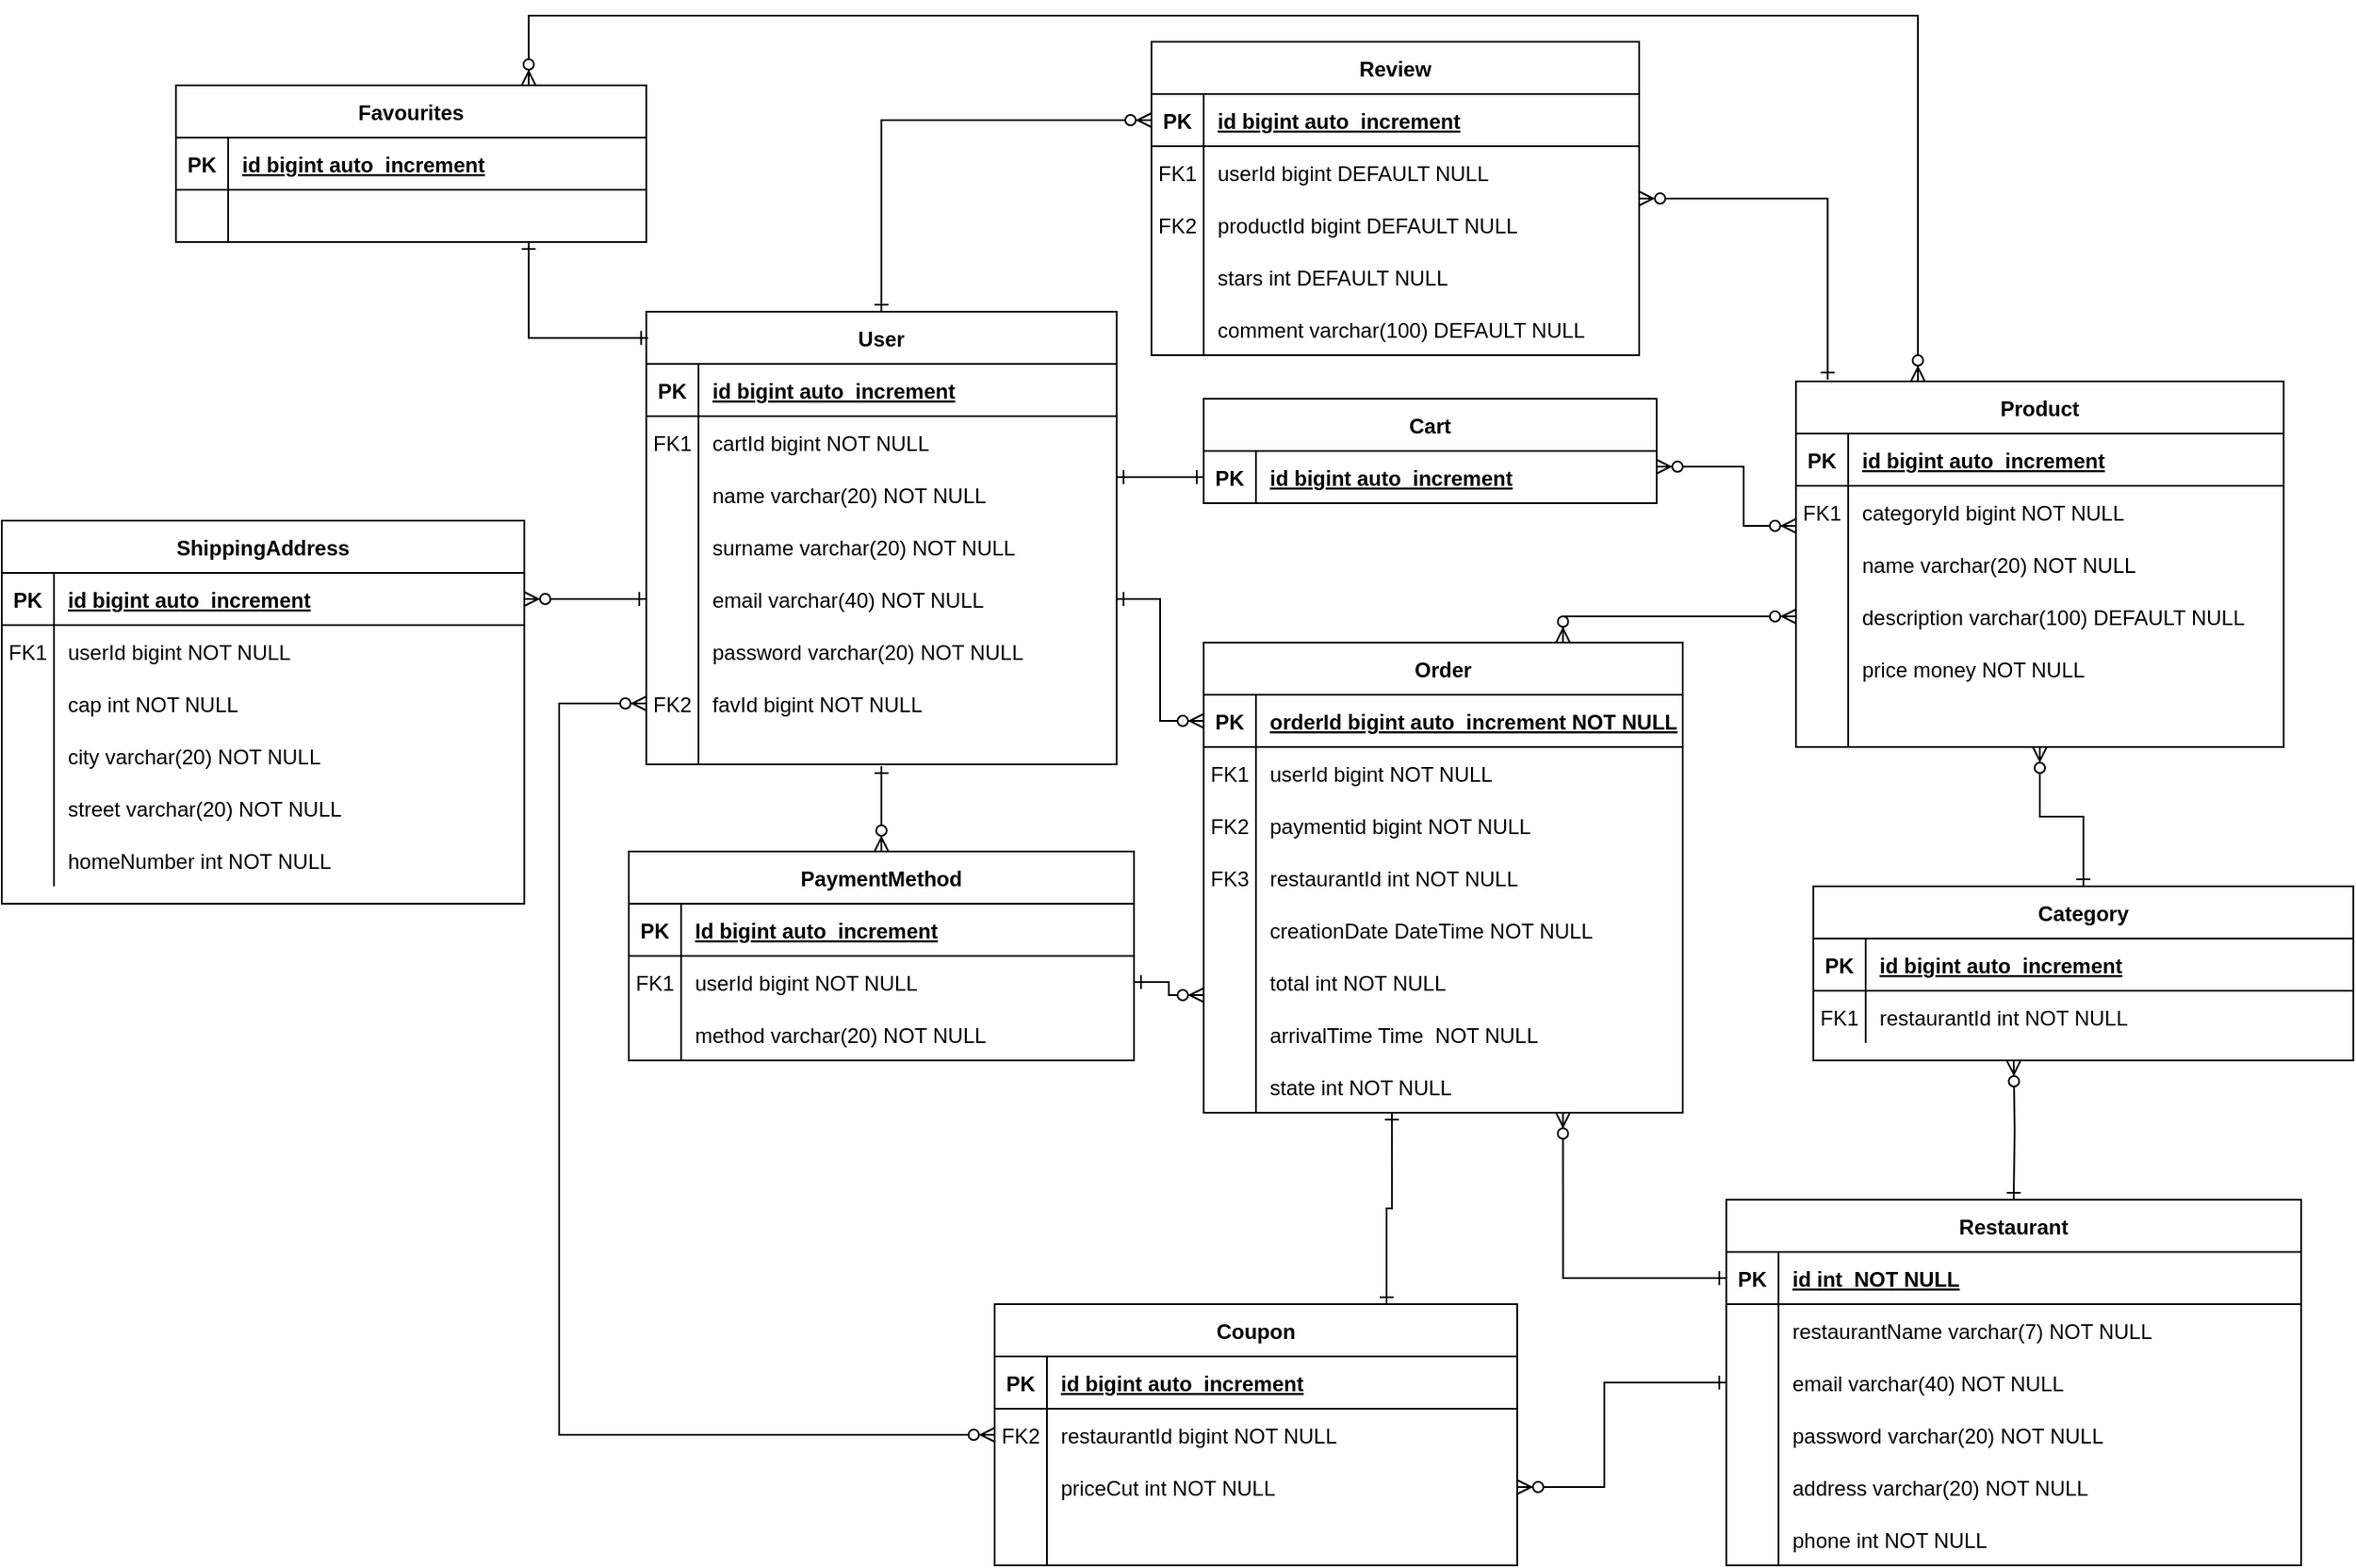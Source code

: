 <mxfile version="14.9.6" type="device"><diagram id="R2lEEEUBdFMjLlhIrx00" name="Page-1"><mxGraphModel dx="2272" dy="752" grid="1" gridSize="10" guides="1" tooltips="1" connect="1" arrows="1" fold="1" page="1" pageScale="1" pageWidth="850" pageHeight="1100" math="0" shadow="0" extFonts="Permanent Marker^https://fonts.googleapis.com/css?family=Permanent+Marker"><root><mxCell id="0"/><mxCell id="1" parent="0"/><mxCell id="C-vyLk0tnHw3VtMMgP7b-1" value="" style="edgeStyle=entityRelationEdgeStyle;endArrow=ERone;startArrow=ERone;endFill=0;startFill=0;entryX=1;entryY=0.167;entryDx=0;entryDy=0;exitX=0;exitY=0.5;exitDx=0;exitDy=0;entryPerimeter=0;" parent="1" source="C-vyLk0tnHw3VtMMgP7b-24" target="CeH41WI6BC9o4BVHSOyD-14" edge="1"><mxGeometry width="100" height="100" relative="1" as="geometry"><mxPoint x="340" y="720" as="sourcePoint"/><mxPoint x="440" y="620" as="targetPoint"/></mxGeometry></mxCell><mxCell id="C-vyLk0tnHw3VtMMgP7b-2" value="User" style="shape=table;startSize=30;container=1;collapsible=1;childLayout=tableLayout;fixedRows=1;rowLines=0;fontStyle=1;align=center;resizeLast=1;" parent="1" vertex="1"><mxGeometry x="120" y="270" width="270" height="260" as="geometry"/></mxCell><mxCell id="C-vyLk0tnHw3VtMMgP7b-3" value="" style="shape=partialRectangle;collapsible=0;dropTarget=0;pointerEvents=0;fillColor=none;points=[[0,0.5],[1,0.5]];portConstraint=eastwest;top=0;left=0;right=0;bottom=1;" parent="C-vyLk0tnHw3VtMMgP7b-2" vertex="1"><mxGeometry y="30" width="270" height="30" as="geometry"/></mxCell><mxCell id="C-vyLk0tnHw3VtMMgP7b-4" value="PK" style="shape=partialRectangle;overflow=hidden;connectable=0;fillColor=none;top=0;left=0;bottom=0;right=0;fontStyle=1;" parent="C-vyLk0tnHw3VtMMgP7b-3" vertex="1"><mxGeometry width="30" height="30" as="geometry"/></mxCell><mxCell id="C-vyLk0tnHw3VtMMgP7b-5" value="id bigint auto_increment " style="shape=partialRectangle;overflow=hidden;connectable=0;fillColor=none;top=0;left=0;bottom=0;right=0;align=left;spacingLeft=6;fontStyle=5;" parent="C-vyLk0tnHw3VtMMgP7b-3" vertex="1"><mxGeometry x="30" width="240" height="30" as="geometry"/></mxCell><mxCell id="C-vyLk0tnHw3VtMMgP7b-9" value="" style="shape=partialRectangle;collapsible=0;dropTarget=0;pointerEvents=0;fillColor=none;points=[[0,0.5],[1,0.5]];portConstraint=eastwest;top=0;left=0;right=0;bottom=0;" parent="C-vyLk0tnHw3VtMMgP7b-2" vertex="1"><mxGeometry y="60" width="270" height="30" as="geometry"/></mxCell><mxCell id="C-vyLk0tnHw3VtMMgP7b-10" value="FK1" style="shape=partialRectangle;overflow=hidden;connectable=0;fillColor=none;top=0;left=0;bottom=0;right=0;" parent="C-vyLk0tnHw3VtMMgP7b-9" vertex="1"><mxGeometry width="30" height="30" as="geometry"/></mxCell><mxCell id="C-vyLk0tnHw3VtMMgP7b-11" value="cartId bigint NOT NULL" style="shape=partialRectangle;overflow=hidden;connectable=0;fillColor=none;top=0;left=0;bottom=0;right=0;align=left;spacingLeft=6;" parent="C-vyLk0tnHw3VtMMgP7b-9" vertex="1"><mxGeometry x="30" width="240" height="30" as="geometry"/></mxCell><mxCell id="CeH41WI6BC9o4BVHSOyD-14" value="" style="shape=partialRectangle;collapsible=0;dropTarget=0;pointerEvents=0;fillColor=none;points=[[0,0.5],[1,0.5]];portConstraint=eastwest;top=0;left=0;right=0;bottom=0;" parent="C-vyLk0tnHw3VtMMgP7b-2" vertex="1"><mxGeometry y="90" width="270" height="30" as="geometry"/></mxCell><mxCell id="CeH41WI6BC9o4BVHSOyD-15" value="" style="shape=partialRectangle;overflow=hidden;connectable=0;fillColor=none;top=0;left=0;bottom=0;right=0;" parent="CeH41WI6BC9o4BVHSOyD-14" vertex="1"><mxGeometry width="30" height="30" as="geometry"/></mxCell><mxCell id="CeH41WI6BC9o4BVHSOyD-16" value="name varchar(20) NOT NULL" style="shape=partialRectangle;overflow=hidden;connectable=0;fillColor=none;top=0;left=0;bottom=0;right=0;align=left;spacingLeft=6;" parent="CeH41WI6BC9o4BVHSOyD-14" vertex="1"><mxGeometry x="30" width="240" height="30" as="geometry"/></mxCell><mxCell id="CeH41WI6BC9o4BVHSOyD-17" value="" style="shape=partialRectangle;collapsible=0;dropTarget=0;pointerEvents=0;fillColor=none;points=[[0,0.5],[1,0.5]];portConstraint=eastwest;top=0;left=0;right=0;bottom=0;" parent="C-vyLk0tnHw3VtMMgP7b-2" vertex="1"><mxGeometry y="120" width="270" height="30" as="geometry"/></mxCell><mxCell id="CeH41WI6BC9o4BVHSOyD-18" value="" style="shape=partialRectangle;overflow=hidden;connectable=0;fillColor=none;top=0;left=0;bottom=0;right=0;" parent="CeH41WI6BC9o4BVHSOyD-17" vertex="1"><mxGeometry width="30" height="30" as="geometry"/></mxCell><mxCell id="CeH41WI6BC9o4BVHSOyD-19" value="surname varchar(20) NOT NULL" style="shape=partialRectangle;overflow=hidden;connectable=0;fillColor=none;top=0;left=0;bottom=0;right=0;align=left;spacingLeft=6;" parent="CeH41WI6BC9o4BVHSOyD-17" vertex="1"><mxGeometry x="30" width="240" height="30" as="geometry"/></mxCell><mxCell id="CeH41WI6BC9o4BVHSOyD-20" value="" style="shape=partialRectangle;collapsible=0;dropTarget=0;pointerEvents=0;fillColor=none;points=[[0,0.5],[1,0.5]];portConstraint=eastwest;top=0;left=0;right=0;bottom=0;" parent="C-vyLk0tnHw3VtMMgP7b-2" vertex="1"><mxGeometry y="150" width="270" height="30" as="geometry"/></mxCell><mxCell id="CeH41WI6BC9o4BVHSOyD-21" value="" style="shape=partialRectangle;overflow=hidden;connectable=0;fillColor=none;top=0;left=0;bottom=0;right=0;" parent="CeH41WI6BC9o4BVHSOyD-20" vertex="1"><mxGeometry width="30" height="30" as="geometry"/></mxCell><mxCell id="CeH41WI6BC9o4BVHSOyD-22" value="email varchar(40) NOT NULL" style="shape=partialRectangle;overflow=hidden;connectable=0;fillColor=none;top=0;left=0;bottom=0;right=0;align=left;spacingLeft=6;" parent="CeH41WI6BC9o4BVHSOyD-20" vertex="1"><mxGeometry x="30" width="240" height="30" as="geometry"/></mxCell><mxCell id="CeH41WI6BC9o4BVHSOyD-23" value="" style="shape=partialRectangle;collapsible=0;dropTarget=0;pointerEvents=0;fillColor=none;points=[[0,0.5],[1,0.5]];portConstraint=eastwest;top=0;left=0;right=0;bottom=0;" parent="C-vyLk0tnHw3VtMMgP7b-2" vertex="1"><mxGeometry y="180" width="270" height="30" as="geometry"/></mxCell><mxCell id="CeH41WI6BC9o4BVHSOyD-24" value="" style="shape=partialRectangle;overflow=hidden;connectable=0;fillColor=none;top=0;left=0;bottom=0;right=0;" parent="CeH41WI6BC9o4BVHSOyD-23" vertex="1"><mxGeometry width="30" height="30" as="geometry"/></mxCell><mxCell id="CeH41WI6BC9o4BVHSOyD-25" value="password varchar(20) NOT NULL" style="shape=partialRectangle;overflow=hidden;connectable=0;fillColor=none;top=0;left=0;bottom=0;right=0;align=left;spacingLeft=6;" parent="CeH41WI6BC9o4BVHSOyD-23" vertex="1"><mxGeometry x="30" width="240" height="30" as="geometry"/></mxCell><mxCell id="CeH41WI6BC9o4BVHSOyD-11" value="" style="shape=partialRectangle;collapsible=0;dropTarget=0;pointerEvents=0;fillColor=none;points=[[0,0.5],[1,0.5]];portConstraint=eastwest;top=0;left=0;right=0;bottom=0;" parent="C-vyLk0tnHw3VtMMgP7b-2" vertex="1"><mxGeometry y="210" width="270" height="30" as="geometry"/></mxCell><mxCell id="CeH41WI6BC9o4BVHSOyD-12" value="FK2" style="shape=partialRectangle;overflow=hidden;connectable=0;fillColor=none;top=0;left=0;bottom=0;right=0;" parent="CeH41WI6BC9o4BVHSOyD-11" vertex="1"><mxGeometry width="30" height="30" as="geometry"/></mxCell><mxCell id="CeH41WI6BC9o4BVHSOyD-13" value="favId bigint NOT NULL" style="shape=partialRectangle;overflow=hidden;connectable=0;fillColor=none;top=0;left=0;bottom=0;right=0;align=left;spacingLeft=6;" parent="CeH41WI6BC9o4BVHSOyD-11" vertex="1"><mxGeometry x="30" width="240" height="30" as="geometry"/></mxCell><mxCell id="C-vyLk0tnHw3VtMMgP7b-6" value="" style="shape=partialRectangle;collapsible=0;dropTarget=0;pointerEvents=0;fillColor=none;points=[[0,0.5],[1,0.5]];portConstraint=eastwest;top=0;left=0;right=0;bottom=0;" parent="C-vyLk0tnHw3VtMMgP7b-2" vertex="1"><mxGeometry y="240" width="270" height="20" as="geometry"/></mxCell><mxCell id="C-vyLk0tnHw3VtMMgP7b-7" value="" style="shape=partialRectangle;overflow=hidden;connectable=0;fillColor=none;top=0;left=0;bottom=0;right=0;" parent="C-vyLk0tnHw3VtMMgP7b-6" vertex="1"><mxGeometry width="30" height="20" as="geometry"/></mxCell><mxCell id="C-vyLk0tnHw3VtMMgP7b-8" value="" style="shape=partialRectangle;overflow=hidden;connectable=0;fillColor=none;top=0;left=0;bottom=0;right=0;align=left;spacingLeft=6;" parent="C-vyLk0tnHw3VtMMgP7b-6" vertex="1"><mxGeometry x="30" width="240" height="20" as="geometry"/></mxCell><mxCell id="C-vyLk0tnHw3VtMMgP7b-23" value="Cart" style="shape=table;startSize=30;container=1;collapsible=1;childLayout=tableLayout;fixedRows=1;rowLines=0;fontStyle=1;align=center;resizeLast=1;" parent="1" vertex="1"><mxGeometry x="440" y="320" width="260" height="60" as="geometry"/></mxCell><mxCell id="C-vyLk0tnHw3VtMMgP7b-24" value="" style="shape=partialRectangle;collapsible=0;dropTarget=0;pointerEvents=0;fillColor=none;points=[[0,0.5],[1,0.5]];portConstraint=eastwest;top=0;left=0;right=0;bottom=1;" parent="C-vyLk0tnHw3VtMMgP7b-23" vertex="1"><mxGeometry y="30" width="260" height="30" as="geometry"/></mxCell><mxCell id="C-vyLk0tnHw3VtMMgP7b-25" value="PK" style="shape=partialRectangle;overflow=hidden;connectable=0;fillColor=none;top=0;left=0;bottom=0;right=0;fontStyle=1;" parent="C-vyLk0tnHw3VtMMgP7b-24" vertex="1"><mxGeometry width="30" height="30" as="geometry"/></mxCell><mxCell id="C-vyLk0tnHw3VtMMgP7b-26" value="id bigint auto_increment" style="shape=partialRectangle;overflow=hidden;connectable=0;fillColor=none;top=0;left=0;bottom=0;right=0;align=left;spacingLeft=6;fontStyle=5;" parent="C-vyLk0tnHw3VtMMgP7b-24" vertex="1"><mxGeometry x="30" width="230" height="30" as="geometry"/></mxCell><mxCell id="CeH41WI6BC9o4BVHSOyD-59" style="edgeStyle=orthogonalEdgeStyle;rounded=0;orthogonalLoop=1;jettySize=auto;html=1;exitX=0.5;exitY=0;exitDx=0;exitDy=0;startArrow=ERzeroToMany;startFill=1;endArrow=ERone;endFill=0;" parent="1" source="CeH41WI6BC9o4BVHSOyD-30" edge="1"><mxGeometry relative="1" as="geometry"><mxPoint x="255" y="531" as="targetPoint"/><Array as="points"><mxPoint x="255" y="531"/></Array></mxGeometry></mxCell><mxCell id="CeH41WI6BC9o4BVHSOyD-30" value="PaymentMethod" style="shape=table;startSize=30;container=1;collapsible=1;childLayout=tableLayout;fixedRows=1;rowLines=0;fontStyle=1;align=center;resizeLast=1;" parent="1" vertex="1"><mxGeometry x="110" y="580" width="290" height="120" as="geometry"/></mxCell><mxCell id="CeH41WI6BC9o4BVHSOyD-31" value="" style="shape=partialRectangle;collapsible=0;dropTarget=0;pointerEvents=0;fillColor=none;top=0;left=0;bottom=1;right=0;points=[[0,0.5],[1,0.5]];portConstraint=eastwest;" parent="CeH41WI6BC9o4BVHSOyD-30" vertex="1"><mxGeometry y="30" width="290" height="30" as="geometry"/></mxCell><mxCell id="CeH41WI6BC9o4BVHSOyD-32" value="PK" style="shape=partialRectangle;connectable=0;fillColor=none;top=0;left=0;bottom=0;right=0;fontStyle=1;overflow=hidden;" parent="CeH41WI6BC9o4BVHSOyD-31" vertex="1"><mxGeometry width="30" height="30" as="geometry"/></mxCell><mxCell id="CeH41WI6BC9o4BVHSOyD-33" value="Id bigint auto_increment" style="shape=partialRectangle;connectable=0;fillColor=none;top=0;left=0;bottom=0;right=0;align=left;spacingLeft=6;fontStyle=5;overflow=hidden;" parent="CeH41WI6BC9o4BVHSOyD-31" vertex="1"><mxGeometry x="30" width="260" height="30" as="geometry"/></mxCell><mxCell id="w4jnXNcKCKi4b3w4N-5O-28" value="" style="shape=partialRectangle;collapsible=0;dropTarget=0;pointerEvents=0;fillColor=none;top=0;left=0;bottom=0;right=0;points=[[0,0.5],[1,0.5]];portConstraint=eastwest;" parent="CeH41WI6BC9o4BVHSOyD-30" vertex="1"><mxGeometry y="60" width="290" height="30" as="geometry"/></mxCell><mxCell id="w4jnXNcKCKi4b3w4N-5O-29" value="FK1" style="shape=partialRectangle;connectable=0;fillColor=none;top=0;left=0;bottom=0;right=0;editable=1;overflow=hidden;" parent="w4jnXNcKCKi4b3w4N-5O-28" vertex="1"><mxGeometry width="30" height="30" as="geometry"/></mxCell><mxCell id="w4jnXNcKCKi4b3w4N-5O-30" value="userId bigint NOT NULL" style="shape=partialRectangle;connectable=0;fillColor=none;top=0;left=0;bottom=0;right=0;align=left;spacingLeft=6;overflow=hidden;" parent="w4jnXNcKCKi4b3w4N-5O-28" vertex="1"><mxGeometry x="30" width="260" height="30" as="geometry"/></mxCell><mxCell id="v0Ko7H9v9p0cmVI43iNv-5" value="" style="shape=partialRectangle;collapsible=0;dropTarget=0;pointerEvents=0;fillColor=none;top=0;left=0;bottom=0;right=0;points=[[0,0.5],[1,0.5]];portConstraint=eastwest;" parent="CeH41WI6BC9o4BVHSOyD-30" vertex="1"><mxGeometry y="90" width="290" height="30" as="geometry"/></mxCell><mxCell id="v0Ko7H9v9p0cmVI43iNv-6" value="" style="shape=partialRectangle;connectable=0;fillColor=none;top=0;left=0;bottom=0;right=0;editable=1;overflow=hidden;" parent="v0Ko7H9v9p0cmVI43iNv-5" vertex="1"><mxGeometry width="30" height="30" as="geometry"/></mxCell><mxCell id="v0Ko7H9v9p0cmVI43iNv-7" value="method varchar(20) NOT NULL" style="shape=partialRectangle;connectable=0;fillColor=none;top=0;left=0;bottom=0;right=0;align=left;spacingLeft=6;overflow=hidden;" parent="v0Ko7H9v9p0cmVI43iNv-5" vertex="1"><mxGeometry x="30" width="260" height="30" as="geometry"/></mxCell><mxCell id="CeH41WI6BC9o4BVHSOyD-61" style="edgeStyle=orthogonalEdgeStyle;rounded=0;orthogonalLoop=1;jettySize=auto;html=1;exitX=0;exitY=0.75;exitDx=0;exitDy=0;entryX=1;entryY=0.5;entryDx=0;entryDy=0;startArrow=ERzeroToMany;startFill=1;endArrow=ERone;endFill=0;" parent="1" source="CeH41WI6BC9o4BVHSOyD-46" target="w4jnXNcKCKi4b3w4N-5O-28" edge="1"><mxGeometry relative="1" as="geometry"/></mxCell><mxCell id="CeH41WI6BC9o4BVHSOyD-105" style="edgeStyle=orthogonalEdgeStyle;rounded=0;orthogonalLoop=1;jettySize=auto;html=1;exitX=0.75;exitY=1;exitDx=0;exitDy=0;entryX=0;entryY=0.5;entryDx=0;entryDy=0;startArrow=ERzeroToMany;startFill=1;endArrow=ERone;endFill=0;" parent="1" source="CeH41WI6BC9o4BVHSOyD-46" target="CeH41WI6BC9o4BVHSOyD-92" edge="1"><mxGeometry relative="1" as="geometry"><Array as="points"><mxPoint x="646" y="825"/></Array></mxGeometry></mxCell><mxCell id="CeH41WI6BC9o4BVHSOyD-46" value="Order" style="shape=table;startSize=30;container=1;collapsible=1;childLayout=tableLayout;fixedRows=1;rowLines=0;fontStyle=1;align=center;resizeLast=1;" parent="1" vertex="1"><mxGeometry x="440" y="460" width="275" height="270" as="geometry"/></mxCell><mxCell id="CeH41WI6BC9o4BVHSOyD-47" value="" style="shape=partialRectangle;collapsible=0;dropTarget=0;pointerEvents=0;fillColor=none;top=0;left=0;bottom=1;right=0;points=[[0,0.5],[1,0.5]];portConstraint=eastwest;" parent="CeH41WI6BC9o4BVHSOyD-46" vertex="1"><mxGeometry y="30" width="275" height="30" as="geometry"/></mxCell><mxCell id="CeH41WI6BC9o4BVHSOyD-48" value="PK" style="shape=partialRectangle;connectable=0;fillColor=none;top=0;left=0;bottom=0;right=0;fontStyle=1;overflow=hidden;" parent="CeH41WI6BC9o4BVHSOyD-47" vertex="1"><mxGeometry width="30" height="30" as="geometry"/></mxCell><mxCell id="CeH41WI6BC9o4BVHSOyD-49" value="orderId bigint auto_increment NOT NULL" style="shape=partialRectangle;connectable=0;fillColor=none;top=0;left=0;bottom=0;right=0;align=left;spacingLeft=6;fontStyle=5;overflow=hidden;" parent="CeH41WI6BC9o4BVHSOyD-47" vertex="1"><mxGeometry x="30" width="245" height="30" as="geometry"/></mxCell><mxCell id="CeH41WI6BC9o4BVHSOyD-50" value="" style="shape=partialRectangle;collapsible=0;dropTarget=0;pointerEvents=0;fillColor=none;top=0;left=0;bottom=0;right=0;points=[[0,0.5],[1,0.5]];portConstraint=eastwest;" parent="CeH41WI6BC9o4BVHSOyD-46" vertex="1"><mxGeometry y="60" width="275" height="30" as="geometry"/></mxCell><mxCell id="CeH41WI6BC9o4BVHSOyD-51" value="FK1" style="shape=partialRectangle;connectable=0;fillColor=none;top=0;left=0;bottom=0;right=0;editable=1;overflow=hidden;" parent="CeH41WI6BC9o4BVHSOyD-50" vertex="1"><mxGeometry width="30" height="30" as="geometry"/></mxCell><mxCell id="CeH41WI6BC9o4BVHSOyD-52" value="userId bigint NOT NULL" style="shape=partialRectangle;connectable=0;fillColor=none;top=0;left=0;bottom=0;right=0;align=left;spacingLeft=6;overflow=hidden;" parent="CeH41WI6BC9o4BVHSOyD-50" vertex="1"><mxGeometry x="30" width="245" height="30" as="geometry"/></mxCell><mxCell id="CeH41WI6BC9o4BVHSOyD-53" value="" style="shape=partialRectangle;collapsible=0;dropTarget=0;pointerEvents=0;fillColor=none;top=0;left=0;bottom=0;right=0;points=[[0,0.5],[1,0.5]];portConstraint=eastwest;" parent="CeH41WI6BC9o4BVHSOyD-46" vertex="1"><mxGeometry y="90" width="275" height="30" as="geometry"/></mxCell><mxCell id="CeH41WI6BC9o4BVHSOyD-54" value="FK2" style="shape=partialRectangle;connectable=0;fillColor=none;top=0;left=0;bottom=0;right=0;editable=1;overflow=hidden;" parent="CeH41WI6BC9o4BVHSOyD-53" vertex="1"><mxGeometry width="30" height="30" as="geometry"/></mxCell><mxCell id="CeH41WI6BC9o4BVHSOyD-55" value="paymentid bigint NOT NULL" style="shape=partialRectangle;connectable=0;fillColor=none;top=0;left=0;bottom=0;right=0;align=left;spacingLeft=6;overflow=hidden;" parent="CeH41WI6BC9o4BVHSOyD-53" vertex="1"><mxGeometry x="30" width="245" height="30" as="geometry"/></mxCell><mxCell id="CeH41WI6BC9o4BVHSOyD-56" value="" style="shape=partialRectangle;collapsible=0;dropTarget=0;pointerEvents=0;fillColor=none;top=0;left=0;bottom=0;right=0;points=[[0,0.5],[1,0.5]];portConstraint=eastwest;" parent="CeH41WI6BC9o4BVHSOyD-46" vertex="1"><mxGeometry y="120" width="275" height="30" as="geometry"/></mxCell><mxCell id="CeH41WI6BC9o4BVHSOyD-57" value="FK3" style="shape=partialRectangle;connectable=0;fillColor=none;top=0;left=0;bottom=0;right=0;editable=1;overflow=hidden;" parent="CeH41WI6BC9o4BVHSOyD-56" vertex="1"><mxGeometry width="30" height="30" as="geometry"/></mxCell><mxCell id="CeH41WI6BC9o4BVHSOyD-58" value="restaurantId int NOT NULL" style="shape=partialRectangle;connectable=0;fillColor=none;top=0;left=0;bottom=0;right=0;align=left;spacingLeft=6;overflow=hidden;" parent="CeH41WI6BC9o4BVHSOyD-56" vertex="1"><mxGeometry x="30" width="245" height="30" as="geometry"/></mxCell><mxCell id="CeH41WI6BC9o4BVHSOyD-183" value="" style="shape=partialRectangle;collapsible=0;dropTarget=0;pointerEvents=0;fillColor=none;top=0;left=0;bottom=0;right=0;points=[[0,0.5],[1,0.5]];portConstraint=eastwest;" parent="CeH41WI6BC9o4BVHSOyD-46" vertex="1"><mxGeometry y="150" width="275" height="30" as="geometry"/></mxCell><mxCell id="CeH41WI6BC9o4BVHSOyD-184" value="" style="shape=partialRectangle;connectable=0;fillColor=none;top=0;left=0;bottom=0;right=0;editable=1;overflow=hidden;" parent="CeH41WI6BC9o4BVHSOyD-183" vertex="1"><mxGeometry width="30" height="30" as="geometry"/></mxCell><mxCell id="CeH41WI6BC9o4BVHSOyD-185" value="creationDate DateTime NOT NULL" style="shape=partialRectangle;connectable=0;fillColor=none;top=0;left=0;bottom=0;right=0;align=left;spacingLeft=6;overflow=hidden;" parent="CeH41WI6BC9o4BVHSOyD-183" vertex="1"><mxGeometry x="30" width="245" height="30" as="geometry"/></mxCell><mxCell id="CeH41WI6BC9o4BVHSOyD-186" value="" style="shape=partialRectangle;collapsible=0;dropTarget=0;pointerEvents=0;fillColor=none;top=0;left=0;bottom=0;right=0;points=[[0,0.5],[1,0.5]];portConstraint=eastwest;" parent="CeH41WI6BC9o4BVHSOyD-46" vertex="1"><mxGeometry y="180" width="275" height="30" as="geometry"/></mxCell><mxCell id="CeH41WI6BC9o4BVHSOyD-187" value="" style="shape=partialRectangle;connectable=0;fillColor=none;top=0;left=0;bottom=0;right=0;editable=1;overflow=hidden;" parent="CeH41WI6BC9o4BVHSOyD-186" vertex="1"><mxGeometry width="30" height="30" as="geometry"/></mxCell><mxCell id="CeH41WI6BC9o4BVHSOyD-188" value="total int NOT NULL" style="shape=partialRectangle;connectable=0;fillColor=none;top=0;left=0;bottom=0;right=0;align=left;spacingLeft=6;overflow=hidden;" parent="CeH41WI6BC9o4BVHSOyD-186" vertex="1"><mxGeometry x="30" width="245" height="30" as="geometry"/></mxCell><mxCell id="CeH41WI6BC9o4BVHSOyD-189" value="" style="shape=partialRectangle;collapsible=0;dropTarget=0;pointerEvents=0;fillColor=none;top=0;left=0;bottom=0;right=0;points=[[0,0.5],[1,0.5]];portConstraint=eastwest;" parent="CeH41WI6BC9o4BVHSOyD-46" vertex="1"><mxGeometry y="210" width="275" height="30" as="geometry"/></mxCell><mxCell id="CeH41WI6BC9o4BVHSOyD-190" value="" style="shape=partialRectangle;connectable=0;fillColor=none;top=0;left=0;bottom=0;right=0;editable=1;overflow=hidden;" parent="CeH41WI6BC9o4BVHSOyD-189" vertex="1"><mxGeometry width="30" height="30" as="geometry"/></mxCell><mxCell id="CeH41WI6BC9o4BVHSOyD-191" value="arrivalTime Time  NOT NULL" style="shape=partialRectangle;connectable=0;fillColor=none;top=0;left=0;bottom=0;right=0;align=left;spacingLeft=6;overflow=hidden;" parent="CeH41WI6BC9o4BVHSOyD-189" vertex="1"><mxGeometry x="30" width="245" height="30" as="geometry"/></mxCell><mxCell id="CeH41WI6BC9o4BVHSOyD-192" value="" style="shape=partialRectangle;collapsible=0;dropTarget=0;pointerEvents=0;fillColor=none;top=0;left=0;bottom=0;right=0;points=[[0,0.5],[1,0.5]];portConstraint=eastwest;" parent="CeH41WI6BC9o4BVHSOyD-46" vertex="1"><mxGeometry y="240" width="275" height="30" as="geometry"/></mxCell><mxCell id="CeH41WI6BC9o4BVHSOyD-193" value="" style="shape=partialRectangle;connectable=0;fillColor=none;top=0;left=0;bottom=0;right=0;editable=1;overflow=hidden;" parent="CeH41WI6BC9o4BVHSOyD-192" vertex="1"><mxGeometry width="30" height="30" as="geometry"/></mxCell><mxCell id="CeH41WI6BC9o4BVHSOyD-194" value="state int NOT NULL" style="shape=partialRectangle;connectable=0;fillColor=none;top=0;left=0;bottom=0;right=0;align=left;spacingLeft=6;overflow=hidden;" parent="CeH41WI6BC9o4BVHSOyD-192" vertex="1"><mxGeometry x="30" width="245" height="30" as="geometry"/></mxCell><mxCell id="CeH41WI6BC9o4BVHSOyD-60" style="edgeStyle=orthogonalEdgeStyle;rounded=0;orthogonalLoop=1;jettySize=auto;html=1;exitX=0;exitY=0.5;exitDx=0;exitDy=0;entryX=1;entryY=0.5;entryDx=0;entryDy=0;startArrow=ERzeroToMany;startFill=1;endArrow=ERone;endFill=0;" parent="1" source="CeH41WI6BC9o4BVHSOyD-47" target="CeH41WI6BC9o4BVHSOyD-20" edge="1"><mxGeometry relative="1" as="geometry"/></mxCell><mxCell id="CeH41WI6BC9o4BVHSOyD-90" style="edgeStyle=orthogonalEdgeStyle;rounded=0;orthogonalLoop=1;jettySize=auto;html=1;exitX=0.5;exitY=1;exitDx=0;exitDy=0;entryX=0.5;entryY=0;entryDx=0;entryDy=0;startArrow=ERzeroToMany;startFill=1;endArrow=ERone;endFill=0;" parent="1" source="CeH41WI6BC9o4BVHSOyD-62" target="CeH41WI6BC9o4BVHSOyD-77" edge="1"><mxGeometry relative="1" as="geometry"><Array as="points"><mxPoint x="920" y="560"/><mxPoint x="945" y="560"/></Array></mxGeometry></mxCell><mxCell id="CeH41WI6BC9o4BVHSOyD-62" value="Product" style="shape=table;startSize=30;container=1;collapsible=1;childLayout=tableLayout;fixedRows=1;rowLines=0;fontStyle=1;align=center;resizeLast=1;" parent="1" vertex="1"><mxGeometry x="780" y="310" width="280" height="210" as="geometry"/></mxCell><mxCell id="CeH41WI6BC9o4BVHSOyD-63" value="" style="shape=partialRectangle;collapsible=0;dropTarget=0;pointerEvents=0;fillColor=none;top=0;left=0;bottom=1;right=0;points=[[0,0.5],[1,0.5]];portConstraint=eastwest;" parent="CeH41WI6BC9o4BVHSOyD-62" vertex="1"><mxGeometry y="30" width="280" height="30" as="geometry"/></mxCell><mxCell id="CeH41WI6BC9o4BVHSOyD-64" value="PK" style="shape=partialRectangle;connectable=0;fillColor=none;top=0;left=0;bottom=0;right=0;fontStyle=1;overflow=hidden;" parent="CeH41WI6BC9o4BVHSOyD-63" vertex="1"><mxGeometry width="30" height="30" as="geometry"/></mxCell><mxCell id="CeH41WI6BC9o4BVHSOyD-65" value="id bigint auto_increment" style="shape=partialRectangle;connectable=0;fillColor=none;top=0;left=0;bottom=0;right=0;align=left;spacingLeft=6;fontStyle=5;overflow=hidden;" parent="CeH41WI6BC9o4BVHSOyD-63" vertex="1"><mxGeometry x="30" width="250" height="30" as="geometry"/></mxCell><mxCell id="CeH41WI6BC9o4BVHSOyD-66" value="" style="shape=partialRectangle;collapsible=0;dropTarget=0;pointerEvents=0;fillColor=none;top=0;left=0;bottom=0;right=0;points=[[0,0.5],[1,0.5]];portConstraint=eastwest;" parent="CeH41WI6BC9o4BVHSOyD-62" vertex="1"><mxGeometry y="60" width="280" height="30" as="geometry"/></mxCell><mxCell id="CeH41WI6BC9o4BVHSOyD-67" value="FK1" style="shape=partialRectangle;connectable=0;fillColor=none;top=0;left=0;bottom=0;right=0;editable=1;overflow=hidden;" parent="CeH41WI6BC9o4BVHSOyD-66" vertex="1"><mxGeometry width="30" height="30" as="geometry"/></mxCell><mxCell id="CeH41WI6BC9o4BVHSOyD-68" value="categoryId bigint NOT NULL" style="shape=partialRectangle;connectable=0;fillColor=none;top=0;left=0;bottom=0;right=0;align=left;spacingLeft=6;overflow=hidden;" parent="CeH41WI6BC9o4BVHSOyD-66" vertex="1"><mxGeometry x="30" width="250" height="30" as="geometry"/></mxCell><mxCell id="CeH41WI6BC9o4BVHSOyD-69" value="" style="shape=partialRectangle;collapsible=0;dropTarget=0;pointerEvents=0;fillColor=none;top=0;left=0;bottom=0;right=0;points=[[0,0.5],[1,0.5]];portConstraint=eastwest;" parent="CeH41WI6BC9o4BVHSOyD-62" vertex="1"><mxGeometry y="90" width="280" height="30" as="geometry"/></mxCell><mxCell id="CeH41WI6BC9o4BVHSOyD-70" value="" style="shape=partialRectangle;connectable=0;fillColor=none;top=0;left=0;bottom=0;right=0;editable=1;overflow=hidden;" parent="CeH41WI6BC9o4BVHSOyD-69" vertex="1"><mxGeometry width="30" height="30" as="geometry"/></mxCell><mxCell id="CeH41WI6BC9o4BVHSOyD-71" value="name varchar(20) NOT NULL" style="shape=partialRectangle;connectable=0;fillColor=none;top=0;left=0;bottom=0;right=0;align=left;spacingLeft=6;overflow=hidden;" parent="CeH41WI6BC9o4BVHSOyD-69" vertex="1"><mxGeometry x="30" width="250" height="30" as="geometry"/></mxCell><mxCell id="CeH41WI6BC9o4BVHSOyD-72" value="" style="shape=partialRectangle;collapsible=0;dropTarget=0;pointerEvents=0;fillColor=none;top=0;left=0;bottom=0;right=0;points=[[0,0.5],[1,0.5]];portConstraint=eastwest;" parent="CeH41WI6BC9o4BVHSOyD-62" vertex="1"><mxGeometry y="120" width="280" height="30" as="geometry"/></mxCell><mxCell id="CeH41WI6BC9o4BVHSOyD-73" value="" style="shape=partialRectangle;connectable=0;fillColor=none;top=0;left=0;bottom=0;right=0;editable=1;overflow=hidden;" parent="CeH41WI6BC9o4BVHSOyD-72" vertex="1"><mxGeometry width="30" height="30" as="geometry"/></mxCell><mxCell id="CeH41WI6BC9o4BVHSOyD-74" value="description varchar(100) DEFAULT NULL" style="shape=partialRectangle;connectable=0;fillColor=none;top=0;left=0;bottom=0;right=0;align=left;spacingLeft=6;overflow=hidden;" parent="CeH41WI6BC9o4BVHSOyD-72" vertex="1"><mxGeometry x="30" width="250" height="30" as="geometry"/></mxCell><mxCell id="w4jnXNcKCKi4b3w4N-5O-7" value="" style="shape=partialRectangle;collapsible=0;dropTarget=0;pointerEvents=0;fillColor=none;top=0;left=0;bottom=0;right=0;points=[[0,0.5],[1,0.5]];portConstraint=eastwest;" parent="CeH41WI6BC9o4BVHSOyD-62" vertex="1"><mxGeometry y="150" width="280" height="30" as="geometry"/></mxCell><mxCell id="w4jnXNcKCKi4b3w4N-5O-8" value="" style="shape=partialRectangle;connectable=0;fillColor=none;top=0;left=0;bottom=0;right=0;editable=1;overflow=hidden;" parent="w4jnXNcKCKi4b3w4N-5O-7" vertex="1"><mxGeometry width="30" height="30" as="geometry"/></mxCell><mxCell id="w4jnXNcKCKi4b3w4N-5O-9" value="price money NOT NULL" style="shape=partialRectangle;connectable=0;fillColor=none;top=0;left=0;bottom=0;right=0;align=left;spacingLeft=6;overflow=hidden;" parent="w4jnXNcKCKi4b3w4N-5O-7" vertex="1"><mxGeometry x="30" width="250" height="30" as="geometry"/></mxCell><mxCell id="w4jnXNcKCKi4b3w4N-5O-1" value="" style="shape=partialRectangle;collapsible=0;dropTarget=0;pointerEvents=0;fillColor=none;top=0;left=0;bottom=0;right=0;points=[[0,0.5],[1,0.5]];portConstraint=eastwest;" parent="CeH41WI6BC9o4BVHSOyD-62" vertex="1"><mxGeometry y="180" width="280" height="30" as="geometry"/></mxCell><mxCell id="w4jnXNcKCKi4b3w4N-5O-2" value="" style="shape=partialRectangle;connectable=0;fillColor=none;top=0;left=0;bottom=0;right=0;editable=1;overflow=hidden;" parent="w4jnXNcKCKi4b3w4N-5O-1" vertex="1"><mxGeometry width="30" height="30" as="geometry"/></mxCell><mxCell id="w4jnXNcKCKi4b3w4N-5O-3" value="" style="shape=partialRectangle;connectable=0;fillColor=none;top=0;left=0;bottom=0;right=0;align=left;spacingLeft=6;overflow=hidden;" parent="w4jnXNcKCKi4b3w4N-5O-1" vertex="1"><mxGeometry x="30" width="250" height="30" as="geometry"/></mxCell><mxCell id="CeH41WI6BC9o4BVHSOyD-75" style="edgeStyle=orthogonalEdgeStyle;rounded=0;orthogonalLoop=1;jettySize=auto;html=1;startArrow=ERzeroToMany;startFill=1;endArrow=ERzeroToMany;endFill=1;" parent="1" edge="1"><mxGeometry relative="1" as="geometry"><Array as="points"><mxPoint x="750" y="393"/><mxPoint x="750" y="359"/></Array><mxPoint x="780" y="393" as="sourcePoint"/><mxPoint x="700" y="359" as="targetPoint"/></mxGeometry></mxCell><mxCell id="CeH41WI6BC9o4BVHSOyD-76" style="edgeStyle=orthogonalEdgeStyle;rounded=0;orthogonalLoop=1;jettySize=auto;html=1;exitX=0;exitY=0.5;exitDx=0;exitDy=0;entryX=0.75;entryY=0;entryDx=0;entryDy=0;startArrow=ERzeroToMany;startFill=1;endArrow=ERzeroToMany;endFill=1;" parent="1" source="CeH41WI6BC9o4BVHSOyD-72" target="CeH41WI6BC9o4BVHSOyD-46" edge="1"><mxGeometry relative="1" as="geometry"><Array as="points"><mxPoint x="646" y="445"/></Array></mxGeometry></mxCell><mxCell id="CeH41WI6BC9o4BVHSOyD-104" style="edgeStyle=orthogonalEdgeStyle;rounded=0;orthogonalLoop=1;jettySize=auto;html=1;startArrow=ERzeroToMany;startFill=1;endArrow=ERone;endFill=0;" parent="1" target="CeH41WI6BC9o4BVHSOyD-91" edge="1"><mxGeometry relative="1" as="geometry"><Array as="points"/><mxPoint x="905" y="700" as="sourcePoint"/></mxGeometry></mxCell><mxCell id="CeH41WI6BC9o4BVHSOyD-77" value="Category" style="shape=table;startSize=30;container=1;collapsible=1;childLayout=tableLayout;fixedRows=1;rowLines=0;fontStyle=1;align=center;resizeLast=1;" parent="1" vertex="1"><mxGeometry x="790" y="600" width="310" height="100" as="geometry"/></mxCell><mxCell id="CeH41WI6BC9o4BVHSOyD-78" value="" style="shape=partialRectangle;collapsible=0;dropTarget=0;pointerEvents=0;fillColor=none;top=0;left=0;bottom=1;right=0;points=[[0,0.5],[1,0.5]];portConstraint=eastwest;" parent="CeH41WI6BC9o4BVHSOyD-77" vertex="1"><mxGeometry y="30" width="310" height="30" as="geometry"/></mxCell><mxCell id="CeH41WI6BC9o4BVHSOyD-79" value="PK" style="shape=partialRectangle;connectable=0;fillColor=none;top=0;left=0;bottom=0;right=0;fontStyle=1;overflow=hidden;" parent="CeH41WI6BC9o4BVHSOyD-78" vertex="1"><mxGeometry width="30" height="30" as="geometry"/></mxCell><mxCell id="CeH41WI6BC9o4BVHSOyD-80" value="id bigint auto_increment" style="shape=partialRectangle;connectable=0;fillColor=none;top=0;left=0;bottom=0;right=0;align=left;spacingLeft=6;fontStyle=5;overflow=hidden;" parent="CeH41WI6BC9o4BVHSOyD-78" vertex="1"><mxGeometry x="30" width="280" height="30" as="geometry"/></mxCell><mxCell id="CeH41WI6BC9o4BVHSOyD-81" value="" style="shape=partialRectangle;collapsible=0;dropTarget=0;pointerEvents=0;fillColor=none;top=0;left=0;bottom=0;right=0;points=[[0,0.5],[1,0.5]];portConstraint=eastwest;" parent="CeH41WI6BC9o4BVHSOyD-77" vertex="1"><mxGeometry y="60" width="310" height="30" as="geometry"/></mxCell><mxCell id="CeH41WI6BC9o4BVHSOyD-82" value="FK1" style="shape=partialRectangle;connectable=0;fillColor=none;top=0;left=0;bottom=0;right=0;editable=1;overflow=hidden;" parent="CeH41WI6BC9o4BVHSOyD-81" vertex="1"><mxGeometry width="30" height="30" as="geometry"/></mxCell><mxCell id="CeH41WI6BC9o4BVHSOyD-83" value="restaurantId int NOT NULL" style="shape=partialRectangle;connectable=0;fillColor=none;top=0;left=0;bottom=0;right=0;align=left;spacingLeft=6;overflow=hidden;" parent="CeH41WI6BC9o4BVHSOyD-81" vertex="1"><mxGeometry x="30" width="280" height="30" as="geometry"/></mxCell><mxCell id="CeH41WI6BC9o4BVHSOyD-91" value="Restaurant" style="shape=table;startSize=30;container=1;collapsible=1;childLayout=tableLayout;fixedRows=1;rowLines=0;fontStyle=1;align=center;resizeLast=1;" parent="1" vertex="1"><mxGeometry x="740" y="780" width="330" height="210" as="geometry"/></mxCell><mxCell id="CeH41WI6BC9o4BVHSOyD-92" value="" style="shape=partialRectangle;collapsible=0;dropTarget=0;pointerEvents=0;fillColor=none;top=0;left=0;bottom=1;right=0;points=[[0,0.5],[1,0.5]];portConstraint=eastwest;" parent="CeH41WI6BC9o4BVHSOyD-91" vertex="1"><mxGeometry y="30" width="330" height="30" as="geometry"/></mxCell><mxCell id="CeH41WI6BC9o4BVHSOyD-93" value="PK" style="shape=partialRectangle;connectable=0;fillColor=none;top=0;left=0;bottom=0;right=0;fontStyle=1;overflow=hidden;" parent="CeH41WI6BC9o4BVHSOyD-92" vertex="1"><mxGeometry width="30" height="30" as="geometry"/></mxCell><mxCell id="CeH41WI6BC9o4BVHSOyD-94" value="id int  NOT NULL" style="shape=partialRectangle;connectable=0;fillColor=none;top=0;left=0;bottom=0;right=0;align=left;spacingLeft=6;fontStyle=5;overflow=hidden;" parent="CeH41WI6BC9o4BVHSOyD-92" vertex="1"><mxGeometry x="30" width="300" height="30" as="geometry"/></mxCell><mxCell id="v0Ko7H9v9p0cmVI43iNv-31" value="" style="shape=partialRectangle;collapsible=0;dropTarget=0;pointerEvents=0;fillColor=none;top=0;left=0;bottom=0;right=0;points=[[0,0.5],[1,0.5]];portConstraint=eastwest;" parent="CeH41WI6BC9o4BVHSOyD-91" vertex="1"><mxGeometry y="60" width="330" height="30" as="geometry"/></mxCell><mxCell id="v0Ko7H9v9p0cmVI43iNv-32" value="" style="shape=partialRectangle;connectable=0;fillColor=none;top=0;left=0;bottom=0;right=0;editable=1;overflow=hidden;" parent="v0Ko7H9v9p0cmVI43iNv-31" vertex="1"><mxGeometry width="30" height="30" as="geometry"/></mxCell><mxCell id="v0Ko7H9v9p0cmVI43iNv-33" value="restaurantName varchar(7) NOT NULL" style="shape=partialRectangle;connectable=0;fillColor=none;top=0;left=0;bottom=0;right=0;align=left;spacingLeft=6;overflow=hidden;" parent="v0Ko7H9v9p0cmVI43iNv-31" vertex="1"><mxGeometry x="30" width="300" height="30" as="geometry"/></mxCell><mxCell id="CeH41WI6BC9o4BVHSOyD-98" value="" style="shape=partialRectangle;collapsible=0;dropTarget=0;pointerEvents=0;fillColor=none;top=0;left=0;bottom=0;right=0;points=[[0,0.5],[1,0.5]];portConstraint=eastwest;" parent="CeH41WI6BC9o4BVHSOyD-91" vertex="1"><mxGeometry y="90" width="330" height="30" as="geometry"/></mxCell><mxCell id="CeH41WI6BC9o4BVHSOyD-99" value="" style="shape=partialRectangle;connectable=0;fillColor=none;top=0;left=0;bottom=0;right=0;editable=1;overflow=hidden;" parent="CeH41WI6BC9o4BVHSOyD-98" vertex="1"><mxGeometry width="30" height="30" as="geometry"/></mxCell><mxCell id="CeH41WI6BC9o4BVHSOyD-100" value="email varchar(40) NOT NULL" style="shape=partialRectangle;connectable=0;fillColor=none;top=0;left=0;bottom=0;right=0;align=left;spacingLeft=6;overflow=hidden;" parent="CeH41WI6BC9o4BVHSOyD-98" vertex="1"><mxGeometry x="30" width="300" height="30" as="geometry"/></mxCell><mxCell id="v0Ko7H9v9p0cmVI43iNv-28" value="" style="shape=partialRectangle;collapsible=0;dropTarget=0;pointerEvents=0;fillColor=none;top=0;left=0;bottom=0;right=0;points=[[0,0.5],[1,0.5]];portConstraint=eastwest;" parent="CeH41WI6BC9o4BVHSOyD-91" vertex="1"><mxGeometry y="120" width="330" height="30" as="geometry"/></mxCell><mxCell id="v0Ko7H9v9p0cmVI43iNv-29" value="" style="shape=partialRectangle;connectable=0;fillColor=none;top=0;left=0;bottom=0;right=0;editable=1;overflow=hidden;" parent="v0Ko7H9v9p0cmVI43iNv-28" vertex="1"><mxGeometry width="30" height="30" as="geometry"/></mxCell><mxCell id="v0Ko7H9v9p0cmVI43iNv-30" value="password varchar(20) NOT NULL" style="shape=partialRectangle;connectable=0;fillColor=none;top=0;left=0;bottom=0;right=0;align=left;spacingLeft=6;overflow=hidden;" parent="v0Ko7H9v9p0cmVI43iNv-28" vertex="1"><mxGeometry x="30" width="300" height="30" as="geometry"/></mxCell><mxCell id="v0Ko7H9v9p0cmVI43iNv-34" value="" style="shape=partialRectangle;collapsible=0;dropTarget=0;pointerEvents=0;fillColor=none;top=0;left=0;bottom=0;right=0;points=[[0,0.5],[1,0.5]];portConstraint=eastwest;" parent="CeH41WI6BC9o4BVHSOyD-91" vertex="1"><mxGeometry y="150" width="330" height="30" as="geometry"/></mxCell><mxCell id="v0Ko7H9v9p0cmVI43iNv-35" value="" style="shape=partialRectangle;connectable=0;fillColor=none;top=0;left=0;bottom=0;right=0;editable=1;overflow=hidden;" parent="v0Ko7H9v9p0cmVI43iNv-34" vertex="1"><mxGeometry width="30" height="30" as="geometry"/></mxCell><mxCell id="v0Ko7H9v9p0cmVI43iNv-36" value="address varchar(20) NOT NULL" style="shape=partialRectangle;connectable=0;fillColor=none;top=0;left=0;bottom=0;right=0;align=left;spacingLeft=6;overflow=hidden;" parent="v0Ko7H9v9p0cmVI43iNv-34" vertex="1"><mxGeometry x="30" width="300" height="30" as="geometry"/></mxCell><mxCell id="e9CVlYwTHjfBYk54vyiZ-2" value="" style="shape=partialRectangle;collapsible=0;dropTarget=0;pointerEvents=0;fillColor=none;top=0;left=0;bottom=0;right=0;points=[[0,0.5],[1,0.5]];portConstraint=eastwest;" vertex="1" parent="CeH41WI6BC9o4BVHSOyD-91"><mxGeometry y="180" width="330" height="30" as="geometry"/></mxCell><mxCell id="e9CVlYwTHjfBYk54vyiZ-3" value="" style="shape=partialRectangle;connectable=0;fillColor=none;top=0;left=0;bottom=0;right=0;editable=1;overflow=hidden;" vertex="1" parent="e9CVlYwTHjfBYk54vyiZ-2"><mxGeometry width="30" height="30" as="geometry"/></mxCell><mxCell id="e9CVlYwTHjfBYk54vyiZ-4" value="phone int NOT NULL" style="shape=partialRectangle;connectable=0;fillColor=none;top=0;left=0;bottom=0;right=0;align=left;spacingLeft=6;overflow=hidden;" vertex="1" parent="e9CVlYwTHjfBYk54vyiZ-2"><mxGeometry x="30" width="300" height="30" as="geometry"/></mxCell><mxCell id="e9CVlYwTHjfBYk54vyiZ-1" style="edgeStyle=orthogonalEdgeStyle;rounded=0;orthogonalLoop=1;jettySize=auto;html=1;exitX=0.75;exitY=0;exitDx=0;exitDy=0;entryX=0.393;entryY=1;entryDx=0;entryDy=0;entryPerimeter=0;startArrow=ERone;startFill=0;endArrow=ERone;endFill=0;" edge="1" parent="1" source="CeH41WI6BC9o4BVHSOyD-106" target="CeH41WI6BC9o4BVHSOyD-192"><mxGeometry relative="1" as="geometry"/></mxCell><mxCell id="CeH41WI6BC9o4BVHSOyD-106" value="Coupon" style="shape=table;startSize=30;container=1;collapsible=1;childLayout=tableLayout;fixedRows=1;rowLines=0;fontStyle=1;align=center;resizeLast=1;" parent="1" vertex="1"><mxGeometry x="320" y="840" width="300" height="150" as="geometry"/></mxCell><mxCell id="CeH41WI6BC9o4BVHSOyD-107" value="" style="shape=partialRectangle;collapsible=0;dropTarget=0;pointerEvents=0;fillColor=none;top=0;left=0;bottom=1;right=0;points=[[0,0.5],[1,0.5]];portConstraint=eastwest;" parent="CeH41WI6BC9o4BVHSOyD-106" vertex="1"><mxGeometry y="30" width="300" height="30" as="geometry"/></mxCell><mxCell id="CeH41WI6BC9o4BVHSOyD-108" value="PK" style="shape=partialRectangle;connectable=0;fillColor=none;top=0;left=0;bottom=0;right=0;fontStyle=1;overflow=hidden;" parent="CeH41WI6BC9o4BVHSOyD-107" vertex="1"><mxGeometry width="30" height="30" as="geometry"/></mxCell><mxCell id="CeH41WI6BC9o4BVHSOyD-109" value="id bigint auto_increment" style="shape=partialRectangle;connectable=0;fillColor=none;top=0;left=0;bottom=0;right=0;align=left;spacingLeft=6;fontStyle=5;overflow=hidden;" parent="CeH41WI6BC9o4BVHSOyD-107" vertex="1"><mxGeometry x="30" width="270" height="30" as="geometry"/></mxCell><mxCell id="CeH41WI6BC9o4BVHSOyD-120" value="" style="shape=partialRectangle;collapsible=0;dropTarget=0;pointerEvents=0;fillColor=none;top=0;left=0;bottom=0;right=0;points=[[0,0.5],[1,0.5]];portConstraint=eastwest;" parent="CeH41WI6BC9o4BVHSOyD-106" vertex="1"><mxGeometry y="60" width="300" height="30" as="geometry"/></mxCell><mxCell id="CeH41WI6BC9o4BVHSOyD-121" value="FK2" style="shape=partialRectangle;connectable=0;fillColor=none;top=0;left=0;bottom=0;right=0;editable=1;overflow=hidden;" parent="CeH41WI6BC9o4BVHSOyD-120" vertex="1"><mxGeometry width="30" height="30" as="geometry"/></mxCell><mxCell id="CeH41WI6BC9o4BVHSOyD-122" value="restaurantId bigint NOT NULL" style="shape=partialRectangle;connectable=0;fillColor=none;top=0;left=0;bottom=0;right=0;align=left;spacingLeft=6;overflow=hidden;" parent="CeH41WI6BC9o4BVHSOyD-120" vertex="1"><mxGeometry x="30" width="270" height="30" as="geometry"/></mxCell><mxCell id="CeH41WI6BC9o4BVHSOyD-113" value="" style="shape=partialRectangle;collapsible=0;dropTarget=0;pointerEvents=0;fillColor=none;top=0;left=0;bottom=0;right=0;points=[[0,0.5],[1,0.5]];portConstraint=eastwest;" parent="CeH41WI6BC9o4BVHSOyD-106" vertex="1"><mxGeometry y="90" width="300" height="30" as="geometry"/></mxCell><mxCell id="CeH41WI6BC9o4BVHSOyD-114" value="" style="shape=partialRectangle;connectable=0;fillColor=none;top=0;left=0;bottom=0;right=0;editable=1;overflow=hidden;" parent="CeH41WI6BC9o4BVHSOyD-113" vertex="1"><mxGeometry width="30" height="30" as="geometry"/></mxCell><mxCell id="CeH41WI6BC9o4BVHSOyD-115" value="priceCut int NOT NULL" style="shape=partialRectangle;connectable=0;fillColor=none;top=0;left=0;bottom=0;right=0;align=left;spacingLeft=6;overflow=hidden;" parent="CeH41WI6BC9o4BVHSOyD-113" vertex="1"><mxGeometry x="30" width="270" height="30" as="geometry"/></mxCell><mxCell id="CeH41WI6BC9o4BVHSOyD-110" value="" style="shape=partialRectangle;collapsible=0;dropTarget=0;pointerEvents=0;fillColor=none;top=0;left=0;bottom=0;right=0;points=[[0,0.5],[1,0.5]];portConstraint=eastwest;" parent="CeH41WI6BC9o4BVHSOyD-106" vertex="1"><mxGeometry y="120" width="300" height="30" as="geometry"/></mxCell><mxCell id="CeH41WI6BC9o4BVHSOyD-111" value="" style="shape=partialRectangle;connectable=0;fillColor=none;top=0;left=0;bottom=0;right=0;editable=1;overflow=hidden;" parent="CeH41WI6BC9o4BVHSOyD-110" vertex="1"><mxGeometry width="30" height="30" as="geometry"/></mxCell><mxCell id="CeH41WI6BC9o4BVHSOyD-112" value="" style="shape=partialRectangle;connectable=0;fillColor=none;top=0;left=0;bottom=0;right=0;align=left;spacingLeft=6;overflow=hidden;" parent="CeH41WI6BC9o4BVHSOyD-110" vertex="1"><mxGeometry x="30" width="270" height="30" as="geometry"/></mxCell><mxCell id="CeH41WI6BC9o4BVHSOyD-119" style="edgeStyle=orthogonalEdgeStyle;rounded=0;orthogonalLoop=1;jettySize=auto;html=1;entryX=1;entryY=0.5;entryDx=0;entryDy=0;startArrow=ERone;startFill=0;endArrow=ERzeroToMany;endFill=1;exitX=0;exitY=0.5;exitDx=0;exitDy=0;" parent="1" source="CeH41WI6BC9o4BVHSOyD-98" target="CeH41WI6BC9o4BVHSOyD-113" edge="1"><mxGeometry relative="1" as="geometry"><Array as="points"><mxPoint x="670" y="885"/><mxPoint x="670" y="945"/></Array><mxPoint x="740" y="890" as="sourcePoint"/></mxGeometry></mxCell><mxCell id="CeH41WI6BC9o4BVHSOyD-123" style="edgeStyle=orthogonalEdgeStyle;rounded=0;orthogonalLoop=1;jettySize=auto;html=1;startArrow=ERzeroToMany;startFill=1;endArrow=ERzeroToMany;endFill=1;exitX=0;exitY=0.5;exitDx=0;exitDy=0;entryX=0;entryY=0.5;entryDx=0;entryDy=0;" parent="1" source="CeH41WI6BC9o4BVHSOyD-11" target="CeH41WI6BC9o4BVHSOyD-120" edge="1"><mxGeometry relative="1" as="geometry"><mxPoint x="130" y="580" as="sourcePoint"/><mxPoint x="290" y="910" as="targetPoint"/><Array as="points"><mxPoint x="70" y="495"/><mxPoint x="70" y="915"/></Array></mxGeometry></mxCell><mxCell id="CeH41WI6BC9o4BVHSOyD-124" value="ShippingAddress" style="shape=table;startSize=30;container=1;collapsible=1;childLayout=tableLayout;fixedRows=1;rowLines=0;fontStyle=1;align=center;resizeLast=1;" parent="1" vertex="1"><mxGeometry x="-250" y="390" width="300" height="220" as="geometry"/></mxCell><mxCell id="CeH41WI6BC9o4BVHSOyD-125" value="" style="shape=partialRectangle;collapsible=0;dropTarget=0;pointerEvents=0;fillColor=none;top=0;left=0;bottom=1;right=0;points=[[0,0.5],[1,0.5]];portConstraint=eastwest;" parent="CeH41WI6BC9o4BVHSOyD-124" vertex="1"><mxGeometry y="30" width="300" height="30" as="geometry"/></mxCell><mxCell id="CeH41WI6BC9o4BVHSOyD-126" value="PK" style="shape=partialRectangle;connectable=0;fillColor=none;top=0;left=0;bottom=0;right=0;fontStyle=1;overflow=hidden;" parent="CeH41WI6BC9o4BVHSOyD-125" vertex="1"><mxGeometry width="30" height="30" as="geometry"/></mxCell><mxCell id="CeH41WI6BC9o4BVHSOyD-127" value="id bigint auto_increment " style="shape=partialRectangle;connectable=0;fillColor=none;top=0;left=0;bottom=0;right=0;align=left;spacingLeft=6;fontStyle=5;overflow=hidden;" parent="CeH41WI6BC9o4BVHSOyD-125" vertex="1"><mxGeometry x="30" width="270" height="30" as="geometry"/></mxCell><mxCell id="w4jnXNcKCKi4b3w4N-5O-16" value="" style="shape=partialRectangle;collapsible=0;dropTarget=0;pointerEvents=0;fillColor=none;top=0;left=0;bottom=0;right=0;points=[[0,0.5],[1,0.5]];portConstraint=eastwest;" parent="CeH41WI6BC9o4BVHSOyD-124" vertex="1"><mxGeometry y="60" width="300" height="30" as="geometry"/></mxCell><mxCell id="w4jnXNcKCKi4b3w4N-5O-17" value="FK1" style="shape=partialRectangle;connectable=0;fillColor=none;top=0;left=0;bottom=0;right=0;editable=1;overflow=hidden;" parent="w4jnXNcKCKi4b3w4N-5O-16" vertex="1"><mxGeometry width="30" height="30" as="geometry"/></mxCell><mxCell id="w4jnXNcKCKi4b3w4N-5O-18" value="userId bigint NOT NULL" style="shape=partialRectangle;connectable=0;fillColor=none;top=0;left=0;bottom=0;right=0;align=left;spacingLeft=6;overflow=hidden;" parent="w4jnXNcKCKi4b3w4N-5O-16" vertex="1"><mxGeometry x="30" width="270" height="30" as="geometry"/></mxCell><mxCell id="CeH41WI6BC9o4BVHSOyD-128" value="" style="shape=partialRectangle;collapsible=0;dropTarget=0;pointerEvents=0;fillColor=none;top=0;left=0;bottom=0;right=0;points=[[0,0.5],[1,0.5]];portConstraint=eastwest;" parent="CeH41WI6BC9o4BVHSOyD-124" vertex="1"><mxGeometry y="90" width="300" height="30" as="geometry"/></mxCell><mxCell id="CeH41WI6BC9o4BVHSOyD-129" value="" style="shape=partialRectangle;connectable=0;fillColor=none;top=0;left=0;bottom=0;right=0;editable=1;overflow=hidden;" parent="CeH41WI6BC9o4BVHSOyD-128" vertex="1"><mxGeometry width="30" height="30" as="geometry"/></mxCell><mxCell id="CeH41WI6BC9o4BVHSOyD-130" value="cap int NOT NULL" style="shape=partialRectangle;connectable=0;fillColor=none;top=0;left=0;bottom=0;right=0;align=left;spacingLeft=6;overflow=hidden;" parent="CeH41WI6BC9o4BVHSOyD-128" vertex="1"><mxGeometry x="30" width="270" height="30" as="geometry"/></mxCell><mxCell id="CeH41WI6BC9o4BVHSOyD-131" value="" style="shape=partialRectangle;collapsible=0;dropTarget=0;pointerEvents=0;fillColor=none;top=0;left=0;bottom=0;right=0;points=[[0,0.5],[1,0.5]];portConstraint=eastwest;" parent="CeH41WI6BC9o4BVHSOyD-124" vertex="1"><mxGeometry y="120" width="300" height="30" as="geometry"/></mxCell><mxCell id="CeH41WI6BC9o4BVHSOyD-132" value="" style="shape=partialRectangle;connectable=0;fillColor=none;top=0;left=0;bottom=0;right=0;editable=1;overflow=hidden;" parent="CeH41WI6BC9o4BVHSOyD-131" vertex="1"><mxGeometry width="30" height="30" as="geometry"/></mxCell><mxCell id="CeH41WI6BC9o4BVHSOyD-133" value="city varchar(20) NOT NULL" style="shape=partialRectangle;connectable=0;fillColor=none;top=0;left=0;bottom=0;right=0;align=left;spacingLeft=6;overflow=hidden;" parent="CeH41WI6BC9o4BVHSOyD-131" vertex="1"><mxGeometry x="30" width="270" height="30" as="geometry"/></mxCell><mxCell id="w4jnXNcKCKi4b3w4N-5O-10" value="" style="shape=partialRectangle;collapsible=0;dropTarget=0;pointerEvents=0;fillColor=none;top=0;left=0;bottom=0;right=0;points=[[0,0.5],[1,0.5]];portConstraint=eastwest;" parent="CeH41WI6BC9o4BVHSOyD-124" vertex="1"><mxGeometry y="150" width="300" height="30" as="geometry"/></mxCell><mxCell id="w4jnXNcKCKi4b3w4N-5O-11" value="" style="shape=partialRectangle;connectable=0;fillColor=none;top=0;left=0;bottom=0;right=0;editable=1;overflow=hidden;" parent="w4jnXNcKCKi4b3w4N-5O-10" vertex="1"><mxGeometry width="30" height="30" as="geometry"/></mxCell><mxCell id="w4jnXNcKCKi4b3w4N-5O-12" value="street varchar(20) NOT NULL" style="shape=partialRectangle;connectable=0;fillColor=none;top=0;left=0;bottom=0;right=0;align=left;spacingLeft=6;overflow=hidden;" parent="w4jnXNcKCKi4b3w4N-5O-10" vertex="1"><mxGeometry x="30" width="270" height="30" as="geometry"/></mxCell><mxCell id="w4jnXNcKCKi4b3w4N-5O-13" value="" style="shape=partialRectangle;collapsible=0;dropTarget=0;pointerEvents=0;fillColor=none;top=0;left=0;bottom=0;right=0;points=[[0,0.5],[1,0.5]];portConstraint=eastwest;" parent="CeH41WI6BC9o4BVHSOyD-124" vertex="1"><mxGeometry y="180" width="300" height="30" as="geometry"/></mxCell><mxCell id="w4jnXNcKCKi4b3w4N-5O-14" value="" style="shape=partialRectangle;connectable=0;fillColor=none;top=0;left=0;bottom=0;right=0;editable=1;overflow=hidden;" parent="w4jnXNcKCKi4b3w4N-5O-13" vertex="1"><mxGeometry width="30" height="30" as="geometry"/></mxCell><mxCell id="w4jnXNcKCKi4b3w4N-5O-15" value="homeNumber int NOT NULL" style="shape=partialRectangle;connectable=0;fillColor=none;top=0;left=0;bottom=0;right=0;align=left;spacingLeft=6;overflow=hidden;" parent="w4jnXNcKCKi4b3w4N-5O-13" vertex="1"><mxGeometry x="30" width="270" height="30" as="geometry"/></mxCell><mxCell id="CeH41WI6BC9o4BVHSOyD-139" style="edgeStyle=orthogonalEdgeStyle;rounded=0;orthogonalLoop=1;jettySize=auto;html=1;exitX=0;exitY=0.5;exitDx=0;exitDy=0;entryX=1;entryY=0.5;entryDx=0;entryDy=0;startArrow=ERone;startFill=0;endArrow=ERzeroToMany;endFill=1;" parent="1" source="CeH41WI6BC9o4BVHSOyD-20" target="CeH41WI6BC9o4BVHSOyD-125" edge="1"><mxGeometry relative="1" as="geometry"/></mxCell><mxCell id="CeH41WI6BC9o4BVHSOyD-168" style="edgeStyle=orthogonalEdgeStyle;rounded=0;orthogonalLoop=1;jettySize=auto;html=1;exitX=0.75;exitY=1;exitDx=0;exitDy=0;entryX=0.004;entryY=0.058;entryDx=0;entryDy=0;entryPerimeter=0;startArrow=ERone;startFill=0;endArrow=ERone;endFill=0;" parent="1" source="CeH41WI6BC9o4BVHSOyD-154" target="C-vyLk0tnHw3VtMMgP7b-2" edge="1"><mxGeometry relative="1" as="geometry"><Array as="points"><mxPoint x="53" y="285"/></Array></mxGeometry></mxCell><mxCell id="CeH41WI6BC9o4BVHSOyD-169" style="edgeStyle=orthogonalEdgeStyle;rounded=0;orthogonalLoop=1;jettySize=auto;html=1;exitX=0.75;exitY=0;exitDx=0;exitDy=0;entryX=0.25;entryY=0;entryDx=0;entryDy=0;startArrow=ERzeroToMany;startFill=1;endArrow=ERzeroToMany;endFill=1;" parent="1" source="CeH41WI6BC9o4BVHSOyD-154" target="CeH41WI6BC9o4BVHSOyD-62" edge="1"><mxGeometry relative="1" as="geometry"><Array as="points"><mxPoint x="53" y="100"/><mxPoint x="850" y="100"/></Array></mxGeometry></mxCell><mxCell id="CeH41WI6BC9o4BVHSOyD-154" value="Favourites" style="shape=table;startSize=30;container=1;collapsible=1;childLayout=tableLayout;fixedRows=1;rowLines=0;fontStyle=1;align=center;resizeLast=1;" parent="1" vertex="1"><mxGeometry x="-150" y="140" width="270" height="90" as="geometry"/></mxCell><mxCell id="CeH41WI6BC9o4BVHSOyD-155" value="" style="shape=partialRectangle;collapsible=0;dropTarget=0;pointerEvents=0;fillColor=none;top=0;left=0;bottom=1;right=0;points=[[0,0.5],[1,0.5]];portConstraint=eastwest;" parent="CeH41WI6BC9o4BVHSOyD-154" vertex="1"><mxGeometry y="30" width="270" height="30" as="geometry"/></mxCell><mxCell id="CeH41WI6BC9o4BVHSOyD-156" value="PK" style="shape=partialRectangle;connectable=0;fillColor=none;top=0;left=0;bottom=0;right=0;fontStyle=1;overflow=hidden;" parent="CeH41WI6BC9o4BVHSOyD-155" vertex="1"><mxGeometry width="30" height="30" as="geometry"/></mxCell><mxCell id="CeH41WI6BC9o4BVHSOyD-157" value="id bigint auto_increment" style="shape=partialRectangle;connectable=0;fillColor=none;top=0;left=0;bottom=0;right=0;align=left;spacingLeft=6;fontStyle=5;overflow=hidden;" parent="CeH41WI6BC9o4BVHSOyD-155" vertex="1"><mxGeometry x="30" width="240" height="30" as="geometry"/></mxCell><mxCell id="CeH41WI6BC9o4BVHSOyD-158" value="" style="shape=partialRectangle;collapsible=0;dropTarget=0;pointerEvents=0;fillColor=none;top=0;left=0;bottom=0;right=0;points=[[0,0.5],[1,0.5]];portConstraint=eastwest;" parent="CeH41WI6BC9o4BVHSOyD-154" vertex="1"><mxGeometry y="60" width="270" height="30" as="geometry"/></mxCell><mxCell id="CeH41WI6BC9o4BVHSOyD-159" value="" style="shape=partialRectangle;connectable=0;fillColor=none;top=0;left=0;bottom=0;right=0;editable=1;overflow=hidden;" parent="CeH41WI6BC9o4BVHSOyD-158" vertex="1"><mxGeometry width="30" height="30" as="geometry"/></mxCell><mxCell id="CeH41WI6BC9o4BVHSOyD-160" value="" style="shape=partialRectangle;connectable=0;fillColor=none;top=0;left=0;bottom=0;right=0;align=left;spacingLeft=6;overflow=hidden;" parent="CeH41WI6BC9o4BVHSOyD-158" vertex="1"><mxGeometry x="30" width="240" height="30" as="geometry"/></mxCell><mxCell id="w4jnXNcKCKi4b3w4N-5O-27" style="edgeStyle=orthogonalEdgeStyle;rounded=0;orthogonalLoop=1;jettySize=auto;html=1;exitX=1;exitY=0.5;exitDx=0;exitDy=0;entryX=0.065;entryY=-0.005;entryDx=0;entryDy=0;entryPerimeter=0;startArrow=ERzeroToMany;startFill=1;endArrow=ERone;endFill=0;" parent="1" source="w4jnXNcKCKi4b3w4N-5O-19" target="CeH41WI6BC9o4BVHSOyD-62" edge="1"><mxGeometry relative="1" as="geometry"/></mxCell><mxCell id="w4jnXNcKCKi4b3w4N-5O-19" value="Review" style="shape=table;startSize=30;container=1;collapsible=1;childLayout=tableLayout;fixedRows=1;rowLines=0;fontStyle=1;align=center;resizeLast=1;" parent="1" vertex="1"><mxGeometry x="410" y="115" width="280" height="180" as="geometry"/></mxCell><mxCell id="w4jnXNcKCKi4b3w4N-5O-20" value="" style="shape=partialRectangle;collapsible=0;dropTarget=0;pointerEvents=0;fillColor=none;points=[[0,0.5],[1,0.5]];portConstraint=eastwest;top=0;left=0;right=0;bottom=1;" parent="w4jnXNcKCKi4b3w4N-5O-19" vertex="1"><mxGeometry y="30" width="280" height="30" as="geometry"/></mxCell><mxCell id="w4jnXNcKCKi4b3w4N-5O-21" value="PK" style="shape=partialRectangle;overflow=hidden;connectable=0;fillColor=none;top=0;left=0;bottom=0;right=0;fontStyle=1;" parent="w4jnXNcKCKi4b3w4N-5O-20" vertex="1"><mxGeometry width="30" height="30" as="geometry"/></mxCell><mxCell id="w4jnXNcKCKi4b3w4N-5O-22" value="id bigint auto_increment" style="shape=partialRectangle;overflow=hidden;connectable=0;fillColor=none;top=0;left=0;bottom=0;right=0;align=left;spacingLeft=6;fontStyle=5;" parent="w4jnXNcKCKi4b3w4N-5O-20" vertex="1"><mxGeometry x="30" width="250" height="30" as="geometry"/></mxCell><mxCell id="w4jnXNcKCKi4b3w4N-5O-23" value="" style="shape=partialRectangle;collapsible=0;dropTarget=0;pointerEvents=0;fillColor=none;points=[[0,0.5],[1,0.5]];portConstraint=eastwest;top=0;left=0;right=0;bottom=0;" parent="w4jnXNcKCKi4b3w4N-5O-19" vertex="1"><mxGeometry y="60" width="280" height="30" as="geometry"/></mxCell><mxCell id="w4jnXNcKCKi4b3w4N-5O-24" value="FK1" style="shape=partialRectangle;overflow=hidden;connectable=0;fillColor=none;top=0;left=0;bottom=0;right=0;" parent="w4jnXNcKCKi4b3w4N-5O-23" vertex="1"><mxGeometry width="30" height="30" as="geometry"/></mxCell><mxCell id="w4jnXNcKCKi4b3w4N-5O-25" value="userId bigint DEFAULT NULL" style="shape=partialRectangle;overflow=hidden;connectable=0;fillColor=none;top=0;left=0;bottom=0;right=0;align=left;spacingLeft=6;" parent="w4jnXNcKCKi4b3w4N-5O-23" vertex="1"><mxGeometry x="30" width="250" height="30" as="geometry"/></mxCell><mxCell id="w4jnXNcKCKi4b3w4N-5O-37" value="" style="shape=partialRectangle;collapsible=0;dropTarget=0;pointerEvents=0;fillColor=none;points=[[0,0.5],[1,0.5]];portConstraint=eastwest;top=0;left=0;right=0;bottom=0;" parent="w4jnXNcKCKi4b3w4N-5O-19" vertex="1"><mxGeometry y="90" width="280" height="30" as="geometry"/></mxCell><mxCell id="w4jnXNcKCKi4b3w4N-5O-38" value="FK2" style="shape=partialRectangle;overflow=hidden;connectable=0;fillColor=none;top=0;left=0;bottom=0;right=0;" parent="w4jnXNcKCKi4b3w4N-5O-37" vertex="1"><mxGeometry width="30" height="30" as="geometry"/></mxCell><mxCell id="w4jnXNcKCKi4b3w4N-5O-39" value="productId bigint DEFAULT NULL" style="shape=partialRectangle;overflow=hidden;connectable=0;fillColor=none;top=0;left=0;bottom=0;right=0;align=left;spacingLeft=6;" parent="w4jnXNcKCKi4b3w4N-5O-37" vertex="1"><mxGeometry x="30" width="250" height="30" as="geometry"/></mxCell><mxCell id="w4jnXNcKCKi4b3w4N-5O-34" value="" style="shape=partialRectangle;collapsible=0;dropTarget=0;pointerEvents=0;fillColor=none;points=[[0,0.5],[1,0.5]];portConstraint=eastwest;top=0;left=0;right=0;bottom=0;" parent="w4jnXNcKCKi4b3w4N-5O-19" vertex="1"><mxGeometry y="120" width="280" height="30" as="geometry"/></mxCell><mxCell id="w4jnXNcKCKi4b3w4N-5O-35" value="" style="shape=partialRectangle;overflow=hidden;connectable=0;fillColor=none;top=0;left=0;bottom=0;right=0;" parent="w4jnXNcKCKi4b3w4N-5O-34" vertex="1"><mxGeometry width="30" height="30" as="geometry"/></mxCell><mxCell id="w4jnXNcKCKi4b3w4N-5O-36" value="stars int DEFAULT NULL" style="shape=partialRectangle;overflow=hidden;connectable=0;fillColor=none;top=0;left=0;bottom=0;right=0;align=left;spacingLeft=6;" parent="w4jnXNcKCKi4b3w4N-5O-34" vertex="1"><mxGeometry x="30" width="250" height="30" as="geometry"/></mxCell><mxCell id="v0Ko7H9v9p0cmVI43iNv-1" value="" style="shape=partialRectangle;collapsible=0;dropTarget=0;pointerEvents=0;fillColor=none;points=[[0,0.5],[1,0.5]];portConstraint=eastwest;top=0;left=0;right=0;bottom=0;" parent="w4jnXNcKCKi4b3w4N-5O-19" vertex="1"><mxGeometry y="150" width="280" height="30" as="geometry"/></mxCell><mxCell id="v0Ko7H9v9p0cmVI43iNv-2" value="" style="shape=partialRectangle;overflow=hidden;connectable=0;fillColor=none;top=0;left=0;bottom=0;right=0;" parent="v0Ko7H9v9p0cmVI43iNv-1" vertex="1"><mxGeometry width="30" height="30" as="geometry"/></mxCell><mxCell id="v0Ko7H9v9p0cmVI43iNv-3" value="comment varchar(100) DEFAULT NULL" style="shape=partialRectangle;overflow=hidden;connectable=0;fillColor=none;top=0;left=0;bottom=0;right=0;align=left;spacingLeft=6;" parent="v0Ko7H9v9p0cmVI43iNv-1" vertex="1"><mxGeometry x="30" width="250" height="30" as="geometry"/></mxCell><mxCell id="w4jnXNcKCKi4b3w4N-5O-26" style="edgeStyle=orthogonalEdgeStyle;rounded=0;orthogonalLoop=1;jettySize=auto;html=1;exitX=0;exitY=0.5;exitDx=0;exitDy=0;startArrow=ERzeroToMany;startFill=1;endArrow=ERone;endFill=0;" parent="1" source="w4jnXNcKCKi4b3w4N-5O-20" target="C-vyLk0tnHw3VtMMgP7b-2" edge="1"><mxGeometry relative="1" as="geometry"/></mxCell></root></mxGraphModel></diagram></mxfile>